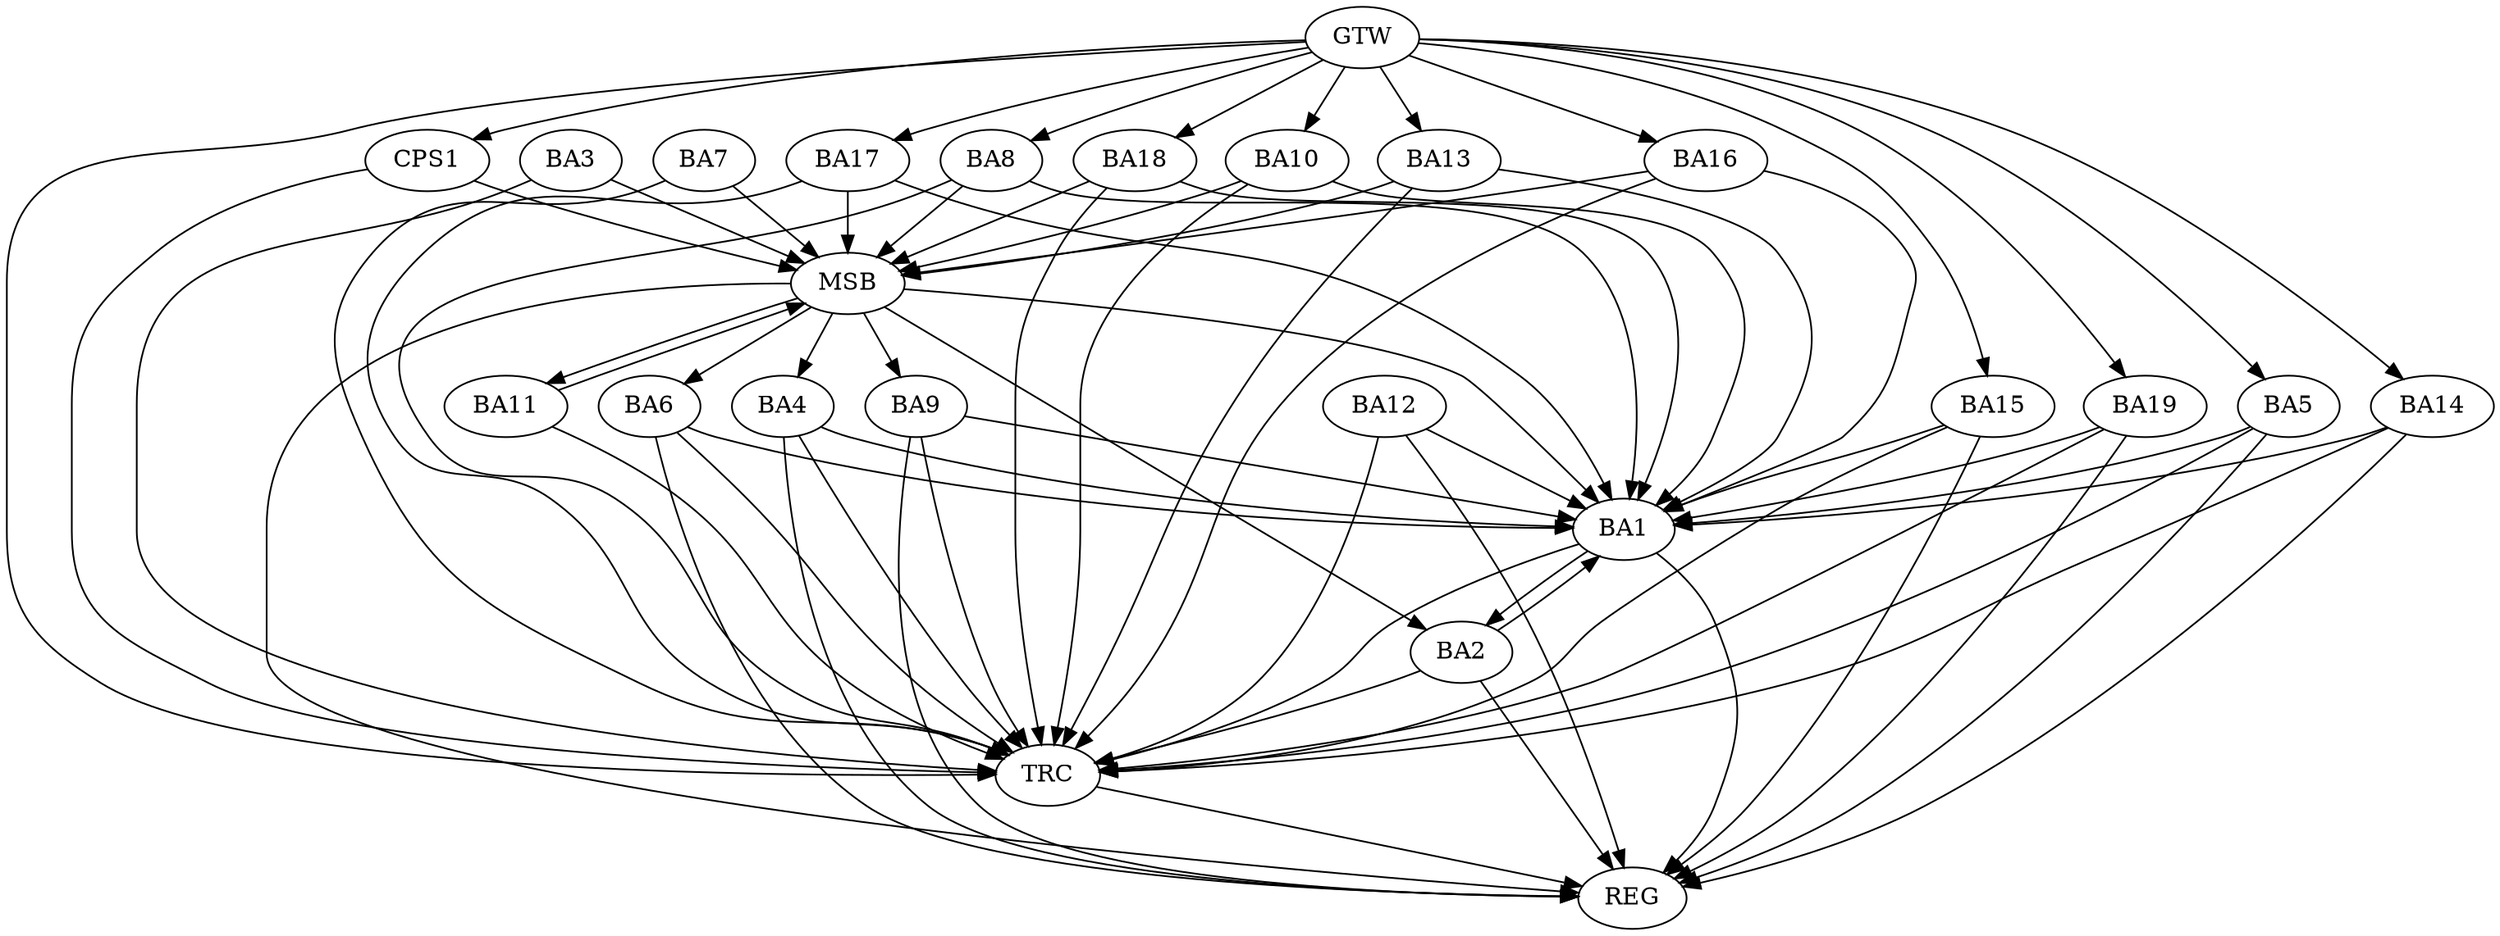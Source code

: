 strict digraph G {
  BA1 [ label="BA1" ];
  BA2 [ label="BA2" ];
  BA3 [ label="BA3" ];
  BA4 [ label="BA4" ];
  BA5 [ label="BA5" ];
  BA6 [ label="BA6" ];
  BA7 [ label="BA7" ];
  BA8 [ label="BA8" ];
  BA9 [ label="BA9" ];
  BA10 [ label="BA10" ];
  BA11 [ label="BA11" ];
  BA12 [ label="BA12" ];
  BA13 [ label="BA13" ];
  BA14 [ label="BA14" ];
  BA15 [ label="BA15" ];
  BA16 [ label="BA16" ];
  BA17 [ label="BA17" ];
  BA18 [ label="BA18" ];
  BA19 [ label="BA19" ];
  CPS1 [ label="CPS1" ];
  GTW [ label="GTW" ];
  REG [ label="REG" ];
  MSB [ label="MSB" ];
  TRC [ label="TRC" ];
  BA1 -> BA2;
  BA2 -> BA1;
  BA4 -> BA1;
  BA5 -> BA1;
  BA12 -> BA1;
  GTW -> BA5;
  GTW -> BA8;
  GTW -> BA10;
  GTW -> BA13;
  GTW -> BA14;
  GTW -> BA15;
  GTW -> BA16;
  GTW -> BA17;
  GTW -> BA18;
  GTW -> BA19;
  GTW -> CPS1;
  BA1 -> REG;
  BA2 -> REG;
  BA4 -> REG;
  BA5 -> REG;
  BA6 -> REG;
  BA9 -> REG;
  BA12 -> REG;
  BA14 -> REG;
  BA15 -> REG;
  BA19 -> REG;
  BA3 -> MSB;
  MSB -> BA1;
  MSB -> REG;
  BA7 -> MSB;
  BA8 -> MSB;
  BA10 -> MSB;
  MSB -> BA9;
  BA11 -> MSB;
  BA13 -> MSB;
  MSB -> BA11;
  BA16 -> MSB;
  BA17 -> MSB;
  BA18 -> MSB;
  MSB -> BA6;
  CPS1 -> MSB;
  MSB -> BA2;
  MSB -> BA4;
  BA1 -> TRC;
  BA2 -> TRC;
  BA3 -> TRC;
  BA4 -> TRC;
  BA5 -> TRC;
  BA6 -> TRC;
  BA7 -> TRC;
  BA8 -> TRC;
  BA9 -> TRC;
  BA10 -> TRC;
  BA11 -> TRC;
  BA12 -> TRC;
  BA13 -> TRC;
  BA14 -> TRC;
  BA15 -> TRC;
  BA16 -> TRC;
  BA17 -> TRC;
  BA18 -> TRC;
  BA19 -> TRC;
  CPS1 -> TRC;
  GTW -> TRC;
  TRC -> REG;
  BA13 -> BA1;
  BA15 -> BA1;
  BA6 -> BA1;
  BA10 -> BA1;
  BA16 -> BA1;
  BA8 -> BA1;
  BA19 -> BA1;
  BA9 -> BA1;
  BA17 -> BA1;
  BA18 -> BA1;
  BA14 -> BA1;
}
